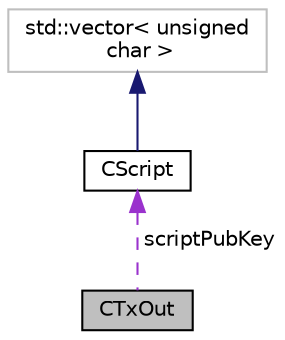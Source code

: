 digraph "CTxOut"
{
  edge [fontname="Helvetica",fontsize="10",labelfontname="Helvetica",labelfontsize="10"];
  node [fontname="Helvetica",fontsize="10",shape=record];
  Node2 [label="CTxOut",height=0.2,width=0.4,color="black", fillcolor="grey75", style="filled", fontcolor="black"];
  Node3 -> Node2 [dir="back",color="darkorchid3",fontsize="10",style="dashed",label=" scriptPubKey" ,fontname="Helvetica"];
  Node3 [label="CScript",height=0.2,width=0.4,color="black", fillcolor="white", style="filled",URL="$d9/d4b/class_c_script.html",tooltip="Serialized script, used inside transaction inputs and outputs. "];
  Node4 -> Node3 [dir="back",color="midnightblue",fontsize="10",style="solid",fontname="Helvetica"];
  Node4 [label="std::vector\< unsigned\l char \>",height=0.2,width=0.4,color="grey75", fillcolor="white", style="filled"];
}
